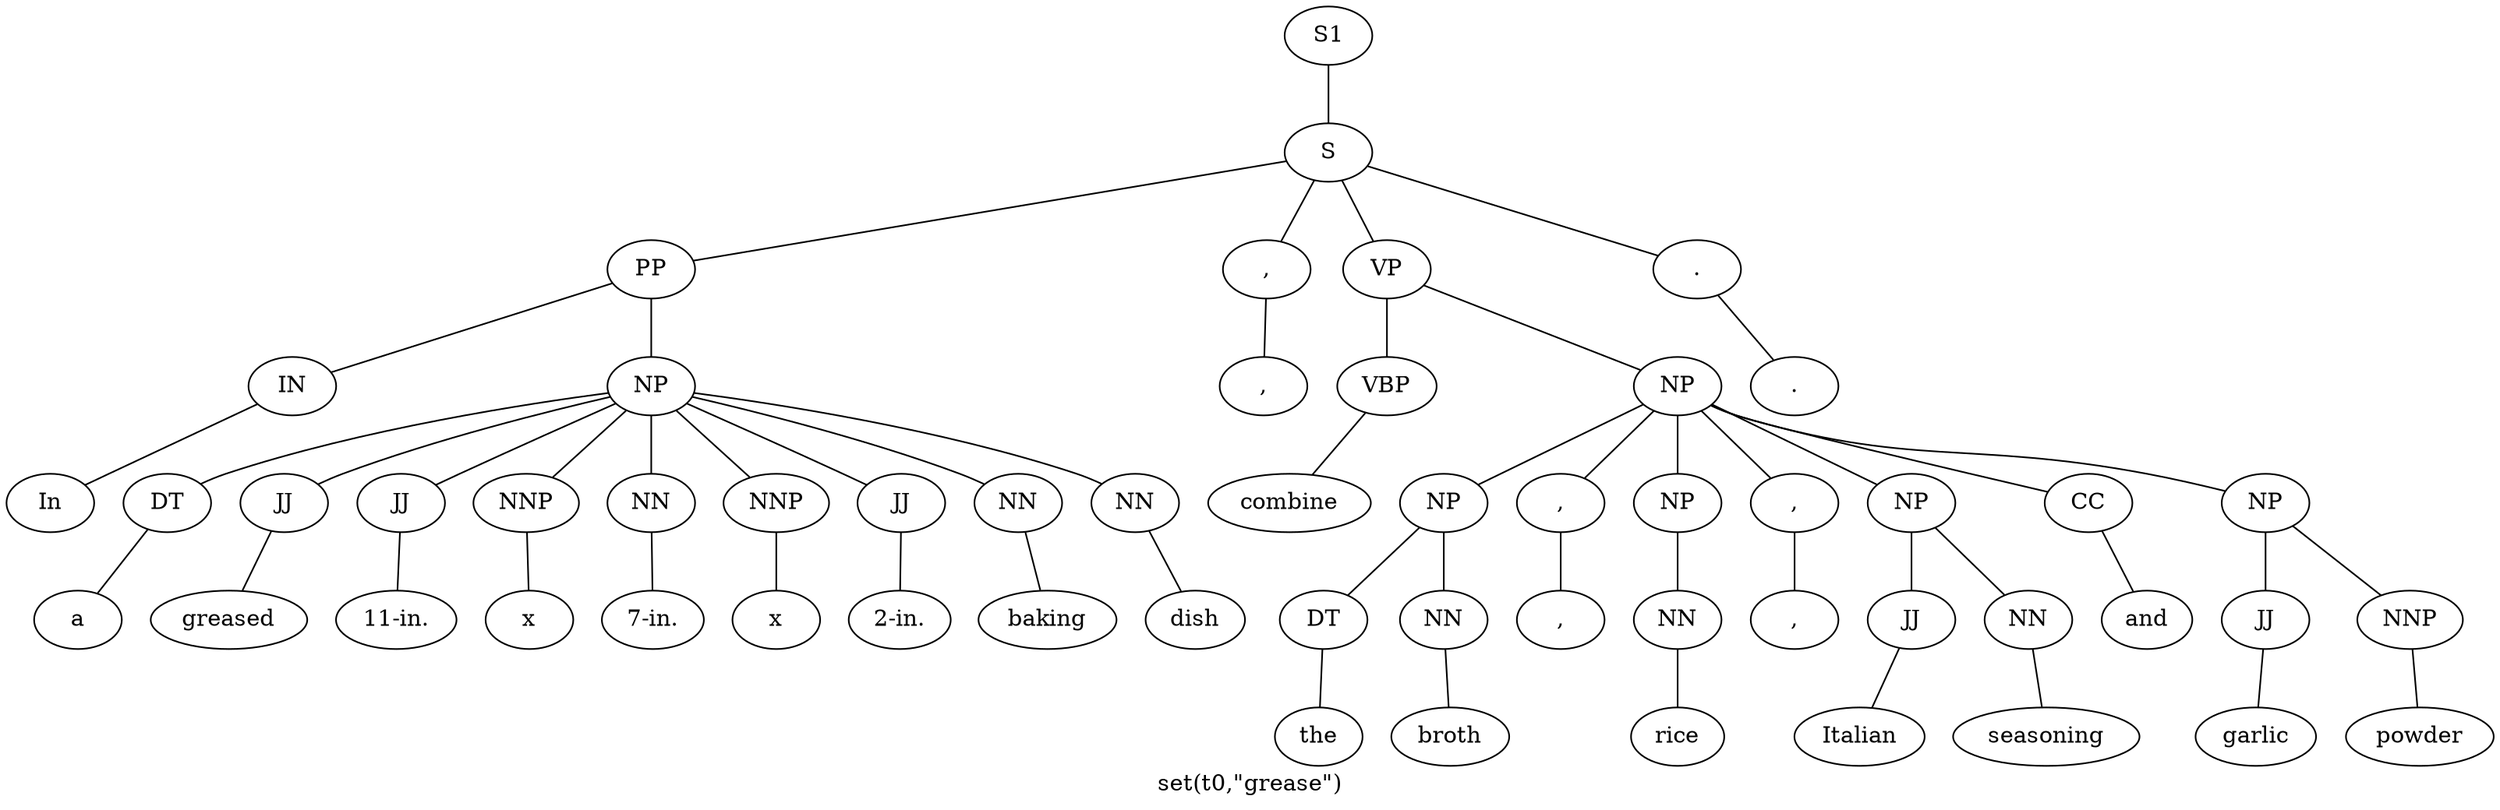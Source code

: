 graph SyntaxGraph {
	label = "set(t0,\"grease\")";
	Node0 [label="S1"];
	Node1 [label="S"];
	Node2 [label="PP"];
	Node3 [label="IN"];
	Node4 [label="In"];
	Node5 [label="NP"];
	Node6 [label="DT"];
	Node7 [label="a"];
	Node8 [label="JJ"];
	Node9 [label="greased"];
	Node10 [label="JJ"];
	Node11 [label="11-in."];
	Node12 [label="NNP"];
	Node13 [label="x"];
	Node14 [label="NN"];
	Node15 [label="7-in."];
	Node16 [label="NNP"];
	Node17 [label="x"];
	Node18 [label="JJ"];
	Node19 [label="2-in."];
	Node20 [label="NN"];
	Node21 [label="baking"];
	Node22 [label="NN"];
	Node23 [label="dish"];
	Node24 [label=","];
	Node25 [label=","];
	Node26 [label="VP"];
	Node27 [label="VBP"];
	Node28 [label="combine"];
	Node29 [label="NP"];
	Node30 [label="NP"];
	Node31 [label="DT"];
	Node32 [label="the"];
	Node33 [label="NN"];
	Node34 [label="broth"];
	Node35 [label=","];
	Node36 [label=","];
	Node37 [label="NP"];
	Node38 [label="NN"];
	Node39 [label="rice"];
	Node40 [label=","];
	Node41 [label=","];
	Node42 [label="NP"];
	Node43 [label="JJ"];
	Node44 [label="Italian"];
	Node45 [label="NN"];
	Node46 [label="seasoning"];
	Node47 [label="CC"];
	Node48 [label="and"];
	Node49 [label="NP"];
	Node50 [label="JJ"];
	Node51 [label="garlic"];
	Node52 [label="NNP"];
	Node53 [label="powder"];
	Node54 [label="."];
	Node55 [label="."];

	Node0 -- Node1;
	Node1 -- Node2;
	Node1 -- Node24;
	Node1 -- Node26;
	Node1 -- Node54;
	Node2 -- Node3;
	Node2 -- Node5;
	Node3 -- Node4;
	Node5 -- Node6;
	Node5 -- Node8;
	Node5 -- Node10;
	Node5 -- Node12;
	Node5 -- Node14;
	Node5 -- Node16;
	Node5 -- Node18;
	Node5 -- Node20;
	Node5 -- Node22;
	Node6 -- Node7;
	Node8 -- Node9;
	Node10 -- Node11;
	Node12 -- Node13;
	Node14 -- Node15;
	Node16 -- Node17;
	Node18 -- Node19;
	Node20 -- Node21;
	Node22 -- Node23;
	Node24 -- Node25;
	Node26 -- Node27;
	Node26 -- Node29;
	Node27 -- Node28;
	Node29 -- Node30;
	Node29 -- Node35;
	Node29 -- Node37;
	Node29 -- Node40;
	Node29 -- Node42;
	Node29 -- Node47;
	Node29 -- Node49;
	Node30 -- Node31;
	Node30 -- Node33;
	Node31 -- Node32;
	Node33 -- Node34;
	Node35 -- Node36;
	Node37 -- Node38;
	Node38 -- Node39;
	Node40 -- Node41;
	Node42 -- Node43;
	Node42 -- Node45;
	Node43 -- Node44;
	Node45 -- Node46;
	Node47 -- Node48;
	Node49 -- Node50;
	Node49 -- Node52;
	Node50 -- Node51;
	Node52 -- Node53;
	Node54 -- Node55;
}